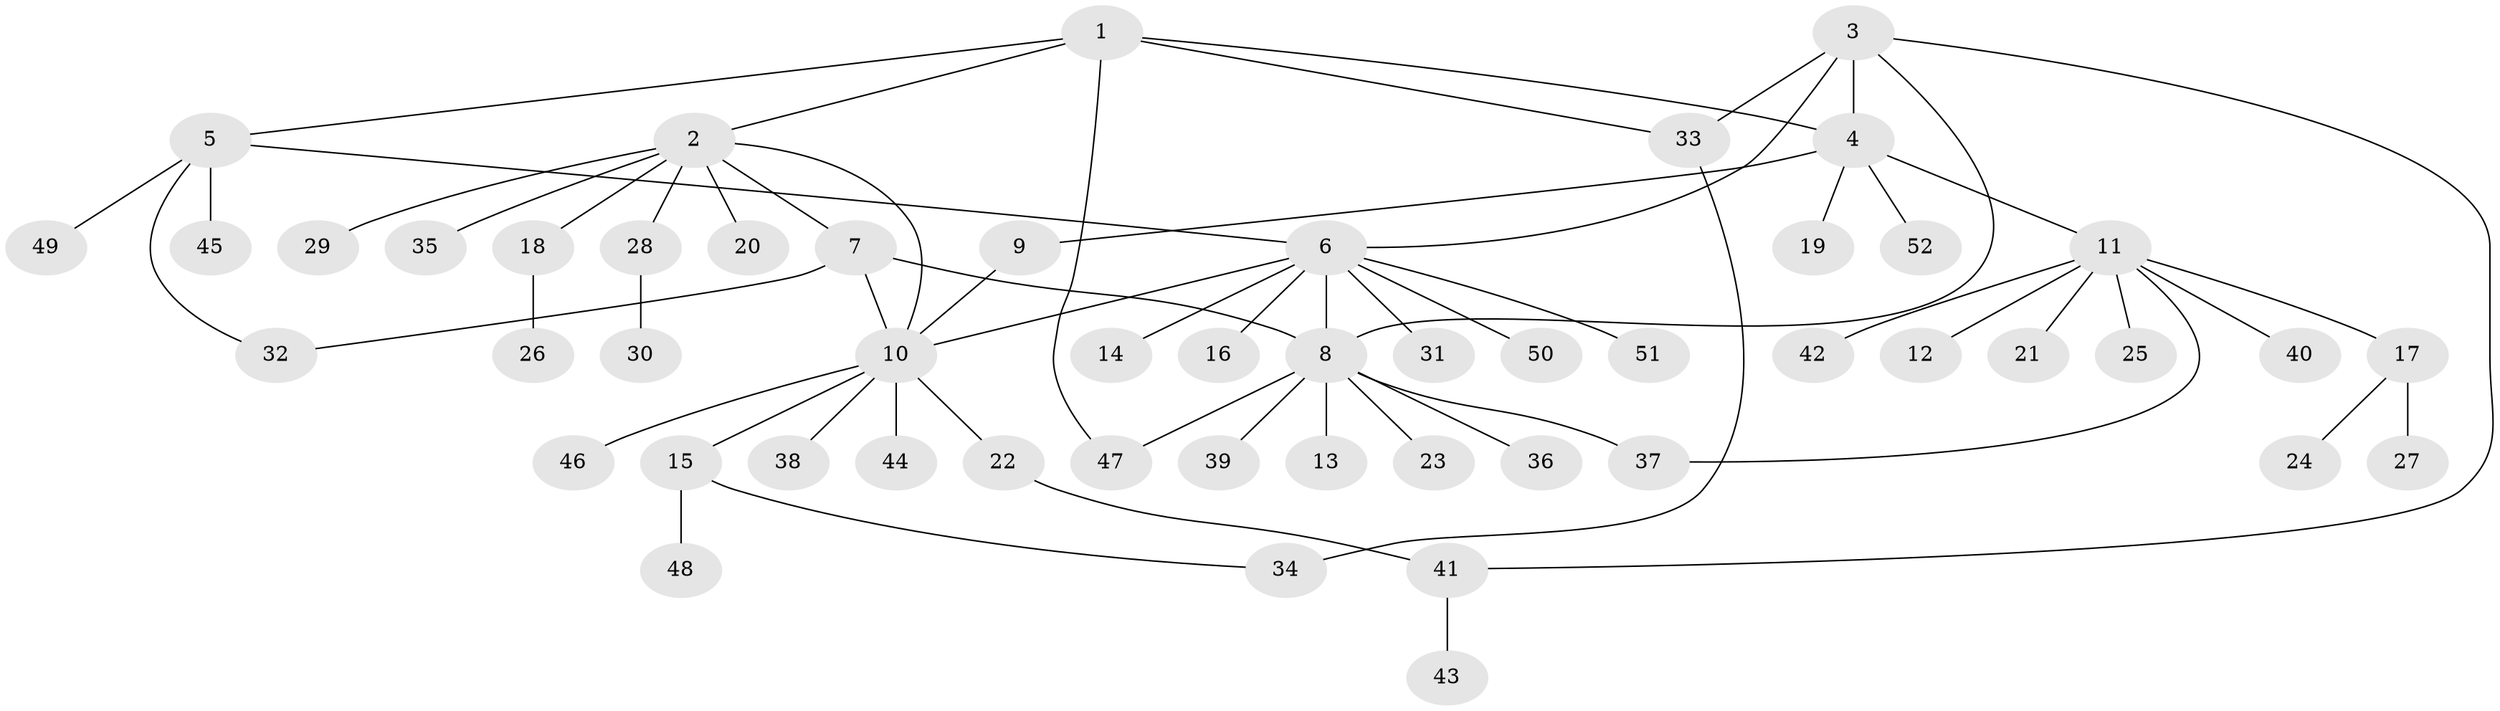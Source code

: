 // Generated by graph-tools (version 1.1) at 2025/11/02/27/25 16:11:37]
// undirected, 52 vertices, 63 edges
graph export_dot {
graph [start="1"]
  node [color=gray90,style=filled];
  1;
  2;
  3;
  4;
  5;
  6;
  7;
  8;
  9;
  10;
  11;
  12;
  13;
  14;
  15;
  16;
  17;
  18;
  19;
  20;
  21;
  22;
  23;
  24;
  25;
  26;
  27;
  28;
  29;
  30;
  31;
  32;
  33;
  34;
  35;
  36;
  37;
  38;
  39;
  40;
  41;
  42;
  43;
  44;
  45;
  46;
  47;
  48;
  49;
  50;
  51;
  52;
  1 -- 2;
  1 -- 4;
  1 -- 5;
  1 -- 33;
  1 -- 47;
  2 -- 7;
  2 -- 10;
  2 -- 18;
  2 -- 20;
  2 -- 28;
  2 -- 29;
  2 -- 35;
  3 -- 4;
  3 -- 6;
  3 -- 8;
  3 -- 33;
  3 -- 41;
  4 -- 9;
  4 -- 11;
  4 -- 19;
  4 -- 52;
  5 -- 6;
  5 -- 32;
  5 -- 45;
  5 -- 49;
  6 -- 8;
  6 -- 10;
  6 -- 14;
  6 -- 16;
  6 -- 31;
  6 -- 50;
  6 -- 51;
  7 -- 8;
  7 -- 10;
  7 -- 32;
  8 -- 13;
  8 -- 23;
  8 -- 36;
  8 -- 37;
  8 -- 39;
  8 -- 47;
  9 -- 10;
  10 -- 15;
  10 -- 22;
  10 -- 38;
  10 -- 44;
  10 -- 46;
  11 -- 12;
  11 -- 17;
  11 -- 21;
  11 -- 25;
  11 -- 37;
  11 -- 40;
  11 -- 42;
  15 -- 34;
  15 -- 48;
  17 -- 24;
  17 -- 27;
  18 -- 26;
  22 -- 41;
  28 -- 30;
  33 -- 34;
  41 -- 43;
}
